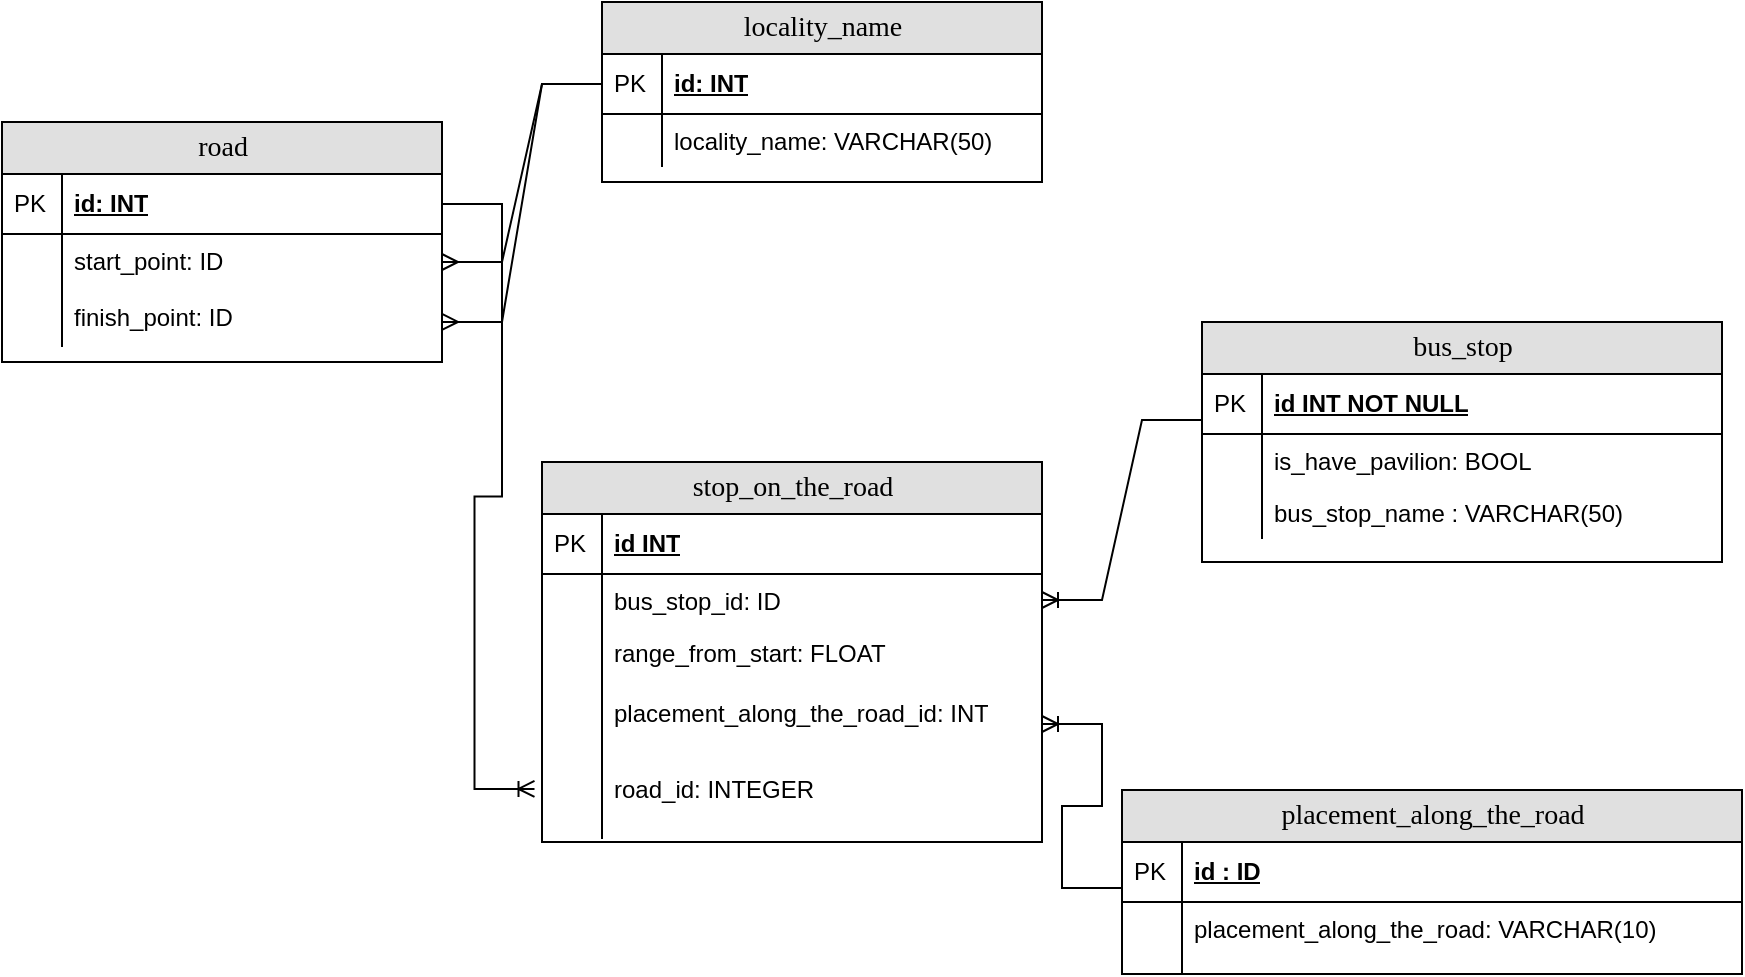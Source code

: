 <mxfile version="20.8.16" type="device"><diagram name="Page-1" id="e56a1550-8fbb-45ad-956c-1786394a9013"><mxGraphModel dx="972" dy="973" grid="1" gridSize="10" guides="1" tooltips="1" connect="1" arrows="1" fold="1" page="1" pageScale="1" pageWidth="1100" pageHeight="850" background="none" math="0" shadow="0"><root><mxCell id="0"/><mxCell id="1" parent="0"/><mxCell id="QxdVG7Ddqw3cKU9faHad-24" value="road" style="swimlane;html=1;fontStyle=0;childLayout=stackLayout;horizontal=1;startSize=26;fillColor=#e0e0e0;horizontalStack=0;resizeParent=1;resizeLast=0;collapsible=1;marginBottom=0;swimlaneFillColor=#ffffff;align=center;rounded=0;shadow=0;comic=0;labelBackgroundColor=none;strokeWidth=1;fontFamily=Verdana;fontSize=14" parent="1" vertex="1"><mxGeometry x="50" y="340" width="220" height="120" as="geometry"/></mxCell><mxCell id="QxdVG7Ddqw3cKU9faHad-25" value="id: INT" style="shape=partialRectangle;top=0;left=0;right=0;bottom=1;html=1;align=left;verticalAlign=middle;fillColor=none;spacingLeft=34;spacingRight=4;whiteSpace=wrap;overflow=hidden;rotatable=0;points=[[0,0.5],[1,0.5]];portConstraint=eastwest;dropTarget=0;fontStyle=5;" parent="QxdVG7Ddqw3cKU9faHad-24" vertex="1"><mxGeometry y="26" width="220" height="30" as="geometry"/></mxCell><mxCell id="QxdVG7Ddqw3cKU9faHad-26" value="PK" style="shape=partialRectangle;top=0;left=0;bottom=0;html=1;fillColor=none;align=left;verticalAlign=middle;spacingLeft=4;spacingRight=4;whiteSpace=wrap;overflow=hidden;rotatable=0;points=[];portConstraint=eastwest;part=1;" parent="QxdVG7Ddqw3cKU9faHad-25" vertex="1" connectable="0"><mxGeometry width="30" height="30" as="geometry"/></mxCell><mxCell id="QxdVG7Ddqw3cKU9faHad-35" value="start_point: ID" style="shape=partialRectangle;top=0;left=0;right=0;bottom=0;html=1;align=left;verticalAlign=top;fillColor=none;spacingLeft=34;spacingRight=4;whiteSpace=wrap;overflow=hidden;rotatable=0;points=[[0,0.5],[1,0.5]];portConstraint=eastwest;dropTarget=0;" parent="QxdVG7Ddqw3cKU9faHad-24" vertex="1"><mxGeometry y="56" width="220" height="28" as="geometry"/></mxCell><mxCell id="QxdVG7Ddqw3cKU9faHad-36" value="" style="shape=partialRectangle;top=0;left=0;bottom=0;html=1;fillColor=none;align=left;verticalAlign=top;spacingLeft=4;spacingRight=4;whiteSpace=wrap;overflow=hidden;rotatable=0;points=[];portConstraint=eastwest;part=1;" parent="QxdVG7Ddqw3cKU9faHad-35" vertex="1" connectable="0"><mxGeometry width="30" height="28" as="geometry"/></mxCell><mxCell id="QxdVG7Ddqw3cKU9faHad-132" value="finish_point: ID" style="shape=partialRectangle;top=0;left=0;right=0;bottom=0;html=1;align=left;verticalAlign=top;fillColor=none;spacingLeft=34;spacingRight=4;whiteSpace=wrap;overflow=hidden;rotatable=0;points=[[0,0.5],[1,0.5]];portConstraint=eastwest;dropTarget=0;" parent="QxdVG7Ddqw3cKU9faHad-24" vertex="1"><mxGeometry y="84" width="220" height="28" as="geometry"/></mxCell><mxCell id="QxdVG7Ddqw3cKU9faHad-133" value="" style="shape=partialRectangle;top=0;left=0;bottom=0;html=1;fillColor=none;align=left;verticalAlign=top;spacingLeft=4;spacingRight=4;whiteSpace=wrap;overflow=hidden;rotatable=0;points=[];portConstraint=eastwest;part=1;" parent="QxdVG7Ddqw3cKU9faHad-132" vertex="1" connectable="0"><mxGeometry width="30" height="28" as="geometry"/></mxCell><mxCell id="QxdVG7Ddqw3cKU9faHad-39" value="stop_on_the_road" style="swimlane;html=1;fontStyle=0;childLayout=stackLayout;horizontal=1;startSize=26;fillColor=#e0e0e0;horizontalStack=0;resizeParent=1;resizeLast=0;collapsible=1;marginBottom=0;swimlaneFillColor=#ffffff;align=center;rounded=0;shadow=0;comic=0;labelBackgroundColor=none;strokeWidth=1;fontFamily=Verdana;fontSize=14" parent="1" vertex="1"><mxGeometry x="320" y="510" width="250" height="190" as="geometry"/></mxCell><mxCell id="QxdVG7Ddqw3cKU9faHad-40" value="id INT" style="shape=partialRectangle;top=0;left=0;right=0;bottom=1;html=1;align=left;verticalAlign=middle;fillColor=none;spacingLeft=34;spacingRight=4;whiteSpace=wrap;overflow=hidden;rotatable=0;points=[[0,0.5],[1,0.5]];portConstraint=eastwest;dropTarget=0;fontStyle=5;" parent="QxdVG7Ddqw3cKU9faHad-39" vertex="1"><mxGeometry y="26" width="250" height="30" as="geometry"/></mxCell><mxCell id="QxdVG7Ddqw3cKU9faHad-41" value="PK" style="shape=partialRectangle;top=0;left=0;bottom=0;html=1;fillColor=none;align=left;verticalAlign=middle;spacingLeft=4;spacingRight=4;whiteSpace=wrap;overflow=hidden;rotatable=0;points=[];portConstraint=eastwest;part=1;" parent="QxdVG7Ddqw3cKU9faHad-40" vertex="1" connectable="0"><mxGeometry width="30" height="30" as="geometry"/></mxCell><mxCell id="QxdVG7Ddqw3cKU9faHad-42" value="bus_stop_id: ID" style="shape=partialRectangle;top=0;left=0;right=0;bottom=0;html=1;align=left;verticalAlign=top;fillColor=none;spacingLeft=34;spacingRight=4;whiteSpace=wrap;overflow=hidden;rotatable=0;points=[[0,0.5],[1,0.5]];portConstraint=eastwest;dropTarget=0;" parent="QxdVG7Ddqw3cKU9faHad-39" vertex="1"><mxGeometry y="56" width="250" height="26" as="geometry"/></mxCell><mxCell id="QxdVG7Ddqw3cKU9faHad-43" value="" style="shape=partialRectangle;top=0;left=0;bottom=0;html=1;fillColor=none;align=left;verticalAlign=top;spacingLeft=4;spacingRight=4;whiteSpace=wrap;overflow=hidden;rotatable=0;points=[];portConstraint=eastwest;part=1;" parent="QxdVG7Ddqw3cKU9faHad-42" vertex="1" connectable="0"><mxGeometry width="30" height="26" as="geometry"/></mxCell><mxCell id="QxdVG7Ddqw3cKU9faHad-48" value="range_from_start: FLOAT" style="shape=partialRectangle;top=0;left=0;right=0;bottom=0;html=1;align=left;verticalAlign=top;fillColor=none;spacingLeft=34;spacingRight=4;whiteSpace=wrap;overflow=hidden;rotatable=0;points=[[0,0.5],[1,0.5]];portConstraint=eastwest;dropTarget=0;" parent="QxdVG7Ddqw3cKU9faHad-39" vertex="1"><mxGeometry y="82" width="250" height="30" as="geometry"/></mxCell><mxCell id="QxdVG7Ddqw3cKU9faHad-49" value="" style="shape=partialRectangle;top=0;left=0;bottom=0;html=1;fillColor=none;align=left;verticalAlign=top;spacingLeft=4;spacingRight=4;whiteSpace=wrap;overflow=hidden;rotatable=0;points=[];portConstraint=eastwest;part=1;" parent="QxdVG7Ddqw3cKU9faHad-48" vertex="1" connectable="0"><mxGeometry width="30" height="30" as="geometry"/></mxCell><mxCell id="QxdVG7Ddqw3cKU9faHad-46" value="placement_along_the_road_id: INT" style="shape=partialRectangle;top=0;left=0;right=0;bottom=0;html=1;align=left;verticalAlign=top;fillColor=none;spacingLeft=34;spacingRight=4;whiteSpace=wrap;overflow=hidden;rotatable=0;points=[[0,0.5],[1,0.5]];portConstraint=eastwest;dropTarget=0;" parent="QxdVG7Ddqw3cKU9faHad-39" vertex="1"><mxGeometry y="112" width="250" height="38" as="geometry"/></mxCell><mxCell id="QxdVG7Ddqw3cKU9faHad-47" value="" style="shape=partialRectangle;top=0;left=0;bottom=0;html=1;fillColor=none;align=left;verticalAlign=top;spacingLeft=4;spacingRight=4;whiteSpace=wrap;overflow=hidden;rotatable=0;points=[];portConstraint=eastwest;part=1;" parent="QxdVG7Ddqw3cKU9faHad-46" vertex="1" connectable="0"><mxGeometry width="30" height="38" as="geometry"/></mxCell><mxCell id="YWny7soFrvM-75ex2JSE-3" value="road_id: INTEGER" style="shape=partialRectangle;top=0;left=0;right=0;bottom=0;html=1;align=left;verticalAlign=top;fillColor=none;spacingLeft=34;spacingRight=4;whiteSpace=wrap;overflow=hidden;rotatable=0;points=[[0,0.5],[1,0.5]];portConstraint=eastwest;dropTarget=0;" vertex="1" parent="QxdVG7Ddqw3cKU9faHad-39"><mxGeometry y="150" width="250" height="38" as="geometry"/></mxCell><mxCell id="YWny7soFrvM-75ex2JSE-4" value="" style="shape=partialRectangle;top=0;left=0;bottom=0;html=1;fillColor=none;align=left;verticalAlign=top;spacingLeft=4;spacingRight=4;whiteSpace=wrap;overflow=hidden;rotatable=0;points=[];portConstraint=eastwest;part=1;" vertex="1" connectable="0" parent="YWny7soFrvM-75ex2JSE-3"><mxGeometry width="30" height="38" as="geometry"/></mxCell><mxCell id="QxdVG7Ddqw3cKU9faHad-60" value="bus_stop" style="swimlane;html=1;fontStyle=0;childLayout=stackLayout;horizontal=1;startSize=26;fillColor=#e0e0e0;horizontalStack=0;resizeParent=1;resizeLast=0;collapsible=1;marginBottom=0;swimlaneFillColor=#ffffff;align=center;rounded=0;shadow=0;comic=0;labelBackgroundColor=none;strokeWidth=1;fontFamily=Verdana;fontSize=14" parent="1" vertex="1"><mxGeometry x="650" y="440" width="260" height="120" as="geometry"/></mxCell><mxCell id="QxdVG7Ddqw3cKU9faHad-61" value="id INT NOT NULL" style="shape=partialRectangle;top=0;left=0;right=0;bottom=1;html=1;align=left;verticalAlign=middle;fillColor=none;spacingLeft=34;spacingRight=4;whiteSpace=wrap;overflow=hidden;rotatable=0;points=[[0,0.5],[1,0.5]];portConstraint=eastwest;dropTarget=0;fontStyle=5;" parent="QxdVG7Ddqw3cKU9faHad-60" vertex="1"><mxGeometry y="26" width="260" height="30" as="geometry"/></mxCell><mxCell id="QxdVG7Ddqw3cKU9faHad-62" value="PK" style="shape=partialRectangle;top=0;left=0;bottom=0;html=1;fillColor=none;align=left;verticalAlign=middle;spacingLeft=4;spacingRight=4;whiteSpace=wrap;overflow=hidden;rotatable=0;points=[];portConstraint=eastwest;part=1;" parent="QxdVG7Ddqw3cKU9faHad-61" vertex="1" connectable="0"><mxGeometry width="30" height="30" as="geometry"/></mxCell><mxCell id="QxdVG7Ddqw3cKU9faHad-99" value="is_have_pavilion: BOOL" style="shape=partialRectangle;top=0;left=0;right=0;bottom=0;html=1;align=left;verticalAlign=top;fillColor=none;spacingLeft=34;spacingRight=4;whiteSpace=wrap;overflow=hidden;rotatable=0;points=[[0,0.5],[1,0.5]];portConstraint=eastwest;dropTarget=0;" parent="QxdVG7Ddqw3cKU9faHad-60" vertex="1"><mxGeometry y="56" width="260" height="26" as="geometry"/></mxCell><mxCell id="QxdVG7Ddqw3cKU9faHad-100" value="" style="shape=partialRectangle;top=0;left=0;bottom=0;html=1;fillColor=none;align=left;verticalAlign=top;spacingLeft=4;spacingRight=4;whiteSpace=wrap;overflow=hidden;rotatable=0;points=[];portConstraint=eastwest;part=1;" parent="QxdVG7Ddqw3cKU9faHad-99" vertex="1" connectable="0"><mxGeometry width="30" height="26" as="geometry"/></mxCell><mxCell id="YWny7soFrvM-75ex2JSE-1" value="bus_stop_name : VARCHAR(50)" style="shape=partialRectangle;top=0;left=0;right=0;bottom=0;html=1;align=left;verticalAlign=top;fillColor=none;spacingLeft=34;spacingRight=4;whiteSpace=wrap;overflow=hidden;rotatable=0;points=[[0,0.5],[1,0.5]];portConstraint=eastwest;dropTarget=0;" vertex="1" parent="QxdVG7Ddqw3cKU9faHad-60"><mxGeometry y="82" width="260" height="26" as="geometry"/></mxCell><mxCell id="YWny7soFrvM-75ex2JSE-2" value="" style="shape=partialRectangle;top=0;left=0;bottom=0;html=1;fillColor=none;align=left;verticalAlign=top;spacingLeft=4;spacingRight=4;whiteSpace=wrap;overflow=hidden;rotatable=0;points=[];portConstraint=eastwest;part=1;" vertex="1" connectable="0" parent="YWny7soFrvM-75ex2JSE-1"><mxGeometry width="30" height="26" as="geometry"/></mxCell><mxCell id="QxdVG7Ddqw3cKU9faHad-67" value="placement_along_the_road" style="swimlane;html=1;fontStyle=0;childLayout=stackLayout;horizontal=1;startSize=26;fillColor=#e0e0e0;horizontalStack=0;resizeParent=1;resizeLast=0;collapsible=1;marginBottom=0;swimlaneFillColor=#ffffff;align=center;rounded=0;shadow=0;comic=0;labelBackgroundColor=none;strokeWidth=1;fontFamily=Verdana;fontSize=14" parent="1" vertex="1"><mxGeometry x="610" y="674" width="310" height="92" as="geometry"/></mxCell><mxCell id="QxdVG7Ddqw3cKU9faHad-68" value="id : ID" style="shape=partialRectangle;top=0;left=0;right=0;bottom=1;html=1;align=left;verticalAlign=middle;fillColor=none;spacingLeft=34;spacingRight=4;whiteSpace=wrap;overflow=hidden;rotatable=0;points=[[0,0.5],[1,0.5]];portConstraint=eastwest;dropTarget=0;fontStyle=5;" parent="QxdVG7Ddqw3cKU9faHad-67" vertex="1"><mxGeometry y="26" width="310" height="30" as="geometry"/></mxCell><mxCell id="QxdVG7Ddqw3cKU9faHad-69" value="PK" style="shape=partialRectangle;top=0;left=0;bottom=0;html=1;fillColor=none;align=left;verticalAlign=middle;spacingLeft=4;spacingRight=4;whiteSpace=wrap;overflow=hidden;rotatable=0;points=[];portConstraint=eastwest;part=1;" parent="QxdVG7Ddqw3cKU9faHad-68" vertex="1" connectable="0"><mxGeometry width="30" height="30" as="geometry"/></mxCell><mxCell id="QxdVG7Ddqw3cKU9faHad-70" value="placement_along_the_road: VARCHAR(10)" style="shape=partialRectangle;top=0;left=0;right=0;bottom=0;html=1;align=left;verticalAlign=top;fillColor=none;spacingLeft=34;spacingRight=4;whiteSpace=wrap;overflow=hidden;rotatable=0;points=[[0,0.5],[1,0.5]];portConstraint=eastwest;dropTarget=0;" parent="QxdVG7Ddqw3cKU9faHad-67" vertex="1"><mxGeometry y="56" width="310" height="26" as="geometry"/></mxCell><mxCell id="QxdVG7Ddqw3cKU9faHad-71" value="" style="shape=partialRectangle;top=0;left=0;bottom=0;html=1;fillColor=none;align=left;verticalAlign=top;spacingLeft=4;spacingRight=4;whiteSpace=wrap;overflow=hidden;rotatable=0;points=[];portConstraint=eastwest;part=1;" parent="QxdVG7Ddqw3cKU9faHad-70" vertex="1" connectable="0"><mxGeometry width="30" height="26" as="geometry"/></mxCell><mxCell id="QxdVG7Ddqw3cKU9faHad-72" value="" style="shape=partialRectangle;top=0;left=0;right=0;bottom=0;html=1;align=left;verticalAlign=top;fillColor=none;spacingLeft=34;spacingRight=4;whiteSpace=wrap;overflow=hidden;rotatable=0;points=[[0,0.5],[1,0.5]];portConstraint=eastwest;dropTarget=0;" parent="QxdVG7Ddqw3cKU9faHad-67" vertex="1"><mxGeometry y="82" width="310" height="10" as="geometry"/></mxCell><mxCell id="QxdVG7Ddqw3cKU9faHad-73" value="" style="shape=partialRectangle;top=0;left=0;bottom=0;html=1;fillColor=none;align=left;verticalAlign=top;spacingLeft=4;spacingRight=4;whiteSpace=wrap;overflow=hidden;rotatable=0;points=[];portConstraint=eastwest;part=1;" parent="QxdVG7Ddqw3cKU9faHad-72" vertex="1" connectable="0"><mxGeometry width="30" height="10" as="geometry"/></mxCell><mxCell id="MPPEsfH-s13pyzQ_k-Ri-1" value="locality_name" style="swimlane;html=1;fontStyle=0;childLayout=stackLayout;horizontal=1;startSize=26;fillColor=#e0e0e0;horizontalStack=0;resizeParent=1;resizeLast=0;collapsible=1;marginBottom=0;swimlaneFillColor=#ffffff;align=center;rounded=0;shadow=0;comic=0;labelBackgroundColor=none;strokeWidth=1;fontFamily=Verdana;fontSize=14" parent="1" vertex="1"><mxGeometry x="350" y="280" width="220" height="90" as="geometry"/></mxCell><mxCell id="MPPEsfH-s13pyzQ_k-Ri-2" value="id: INT" style="shape=partialRectangle;top=0;left=0;right=0;bottom=1;html=1;align=left;verticalAlign=middle;fillColor=none;spacingLeft=34;spacingRight=4;whiteSpace=wrap;overflow=hidden;rotatable=0;points=[[0,0.5],[1,0.5]];portConstraint=eastwest;dropTarget=0;fontStyle=5;" parent="MPPEsfH-s13pyzQ_k-Ri-1" vertex="1"><mxGeometry y="26" width="220" height="30" as="geometry"/></mxCell><mxCell id="MPPEsfH-s13pyzQ_k-Ri-3" value="PK" style="shape=partialRectangle;top=0;left=0;bottom=0;html=1;fillColor=none;align=left;verticalAlign=middle;spacingLeft=4;spacingRight=4;whiteSpace=wrap;overflow=hidden;rotatable=0;points=[];portConstraint=eastwest;part=1;" parent="MPPEsfH-s13pyzQ_k-Ri-2" vertex="1" connectable="0"><mxGeometry width="30" height="30" as="geometry"/></mxCell><mxCell id="MPPEsfH-s13pyzQ_k-Ri-4" value="locality_name: VARCHAR(50)" style="shape=partialRectangle;top=0;left=0;right=0;bottom=0;html=1;align=left;verticalAlign=top;fillColor=none;spacingLeft=34;spacingRight=4;whiteSpace=wrap;overflow=hidden;rotatable=0;points=[[0,0.5],[1,0.5]];portConstraint=eastwest;dropTarget=0;" parent="MPPEsfH-s13pyzQ_k-Ri-1" vertex="1"><mxGeometry y="56" width="220" height="26" as="geometry"/></mxCell><mxCell id="MPPEsfH-s13pyzQ_k-Ri-5" value="" style="shape=partialRectangle;top=0;left=0;bottom=0;html=1;fillColor=none;align=left;verticalAlign=top;spacingLeft=4;spacingRight=4;whiteSpace=wrap;overflow=hidden;rotatable=0;points=[];portConstraint=eastwest;part=1;" parent="MPPEsfH-s13pyzQ_k-Ri-4" vertex="1" connectable="0"><mxGeometry width="30" height="26" as="geometry"/></mxCell><mxCell id="Z040lTqNnmrgnI73cLkV-4" value="" style="edgeStyle=entityRelationEdgeStyle;fontSize=12;html=1;endArrow=ERoneToMany;rounded=0;exitX=1;exitY=0.5;exitDx=0;exitDy=0;entryX=-0.015;entryY=0.355;entryDx=0;entryDy=0;entryPerimeter=0;" parent="1" source="QxdVG7Ddqw3cKU9faHad-25" target="YWny7soFrvM-75ex2JSE-3" edge="1"><mxGeometry width="100" height="100" relative="1" as="geometry"><mxPoint x="270" y="436" as="sourcePoint"/><mxPoint x="210" y="500" as="targetPoint"/></mxGeometry></mxCell><mxCell id="Z040lTqNnmrgnI73cLkV-13" value="" style="edgeStyle=entityRelationEdgeStyle;fontSize=12;html=1;endArrow=ERmany;rounded=0;exitX=0;exitY=0.5;exitDx=0;exitDy=0;entryX=1;entryY=0.5;entryDx=0;entryDy=0;" parent="1" source="MPPEsfH-s13pyzQ_k-Ri-2" target="QxdVG7Ddqw3cKU9faHad-35" edge="1"><mxGeometry width="100" height="100" relative="1" as="geometry"><mxPoint x="550" y="560" as="sourcePoint"/><mxPoint x="350" y="390" as="targetPoint"/></mxGeometry></mxCell><mxCell id="Z040lTqNnmrgnI73cLkV-15" value="" style="edgeStyle=entityRelationEdgeStyle;fontSize=12;html=1;endArrow=ERmany;rounded=0;entryX=1;entryY=0.571;entryDx=0;entryDy=0;entryPerimeter=0;exitX=0;exitY=0.5;exitDx=0;exitDy=0;" parent="1" source="MPPEsfH-s13pyzQ_k-Ri-2" target="QxdVG7Ddqw3cKU9faHad-132" edge="1"><mxGeometry width="100" height="100" relative="1" as="geometry"><mxPoint x="340" y="320" as="sourcePoint"/><mxPoint x="400" y="450" as="targetPoint"/></mxGeometry></mxCell><mxCell id="Z040lTqNnmrgnI73cLkV-16" value="" style="edgeStyle=entityRelationEdgeStyle;fontSize=12;html=1;endArrow=ERoneToMany;rounded=0;exitX=0;exitY=0.767;exitDx=0;exitDy=0;exitPerimeter=0;entryX=1;entryY=0.5;entryDx=0;entryDy=0;" parent="1" source="QxdVG7Ddqw3cKU9faHad-61" target="QxdVG7Ddqw3cKU9faHad-42" edge="1"><mxGeometry width="100" height="100" relative="1" as="geometry"><mxPoint x="280" y="446" as="sourcePoint"/><mxPoint x="580" y="580" as="targetPoint"/></mxGeometry></mxCell><mxCell id="Z040lTqNnmrgnI73cLkV-17" value="" style="edgeStyle=entityRelationEdgeStyle;fontSize=12;html=1;endArrow=ERoneToMany;rounded=0;exitX=0;exitY=0.767;exitDx=0;exitDy=0;entryX=1;entryY=0.5;entryDx=0;entryDy=0;exitPerimeter=0;" parent="1" source="QxdVG7Ddqw3cKU9faHad-68" target="QxdVG7Ddqw3cKU9faHad-46" edge="1"><mxGeometry width="100" height="100" relative="1" as="geometry"><mxPoint x="660" y="499.01" as="sourcePoint"/><mxPoint x="580" y="621" as="targetPoint"/></mxGeometry></mxCell></root></mxGraphModel></diagram></mxfile>